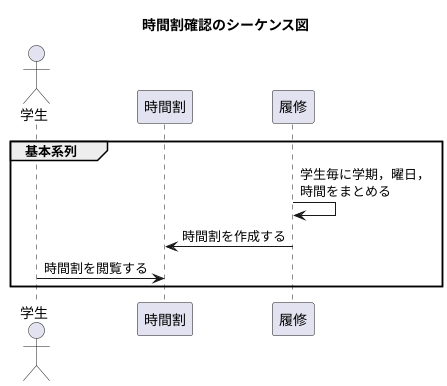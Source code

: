
@startuml 時間割閲覧のシーケンス図
title 時間割確認のシーケンス図
'クラス等
actor 学生 as foo1
participant 時間割 as foo3
participant 履修 as foo2


group 基本系列
    foo2 -> foo2 : 学生毎に学期，曜日，\n時間をまとめる
    foo2 -> foo3 : 時間割を作成する
    foo1 -> foo3 : 時間割を閲覧する
end

@enduml